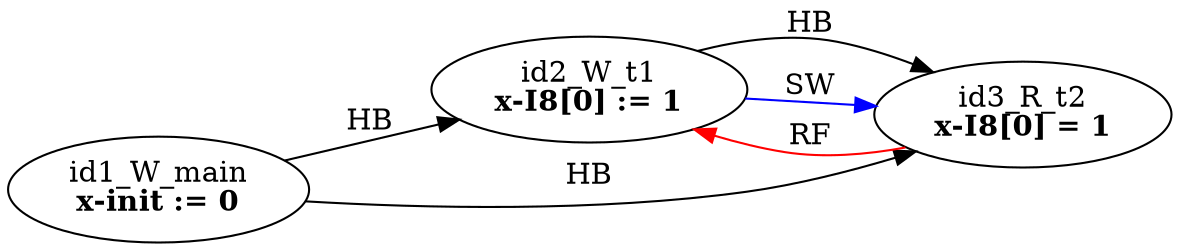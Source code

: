 digraph memory_model {
rankdir=LR;
splines=true; esep=0.5;
id1_W_main -> id2_W_t1 [label = "HB", color="black"];
id1_W_main -> id3_R_t2 [label = "HB", color="black"];
id2_W_t1 -> id3_R_t2 [label = "HB", color="black"];
id3_R_t2 -> id2_W_t1 [label = "RF", color="red"];
id2_W_t1 -> id3_R_t2 [label = "SW", color="blue"];
id1_W_main [label=<id1_W_main<br/><B>x-init := 0</B>>, pos="2.5,2!"]
id2_W_t1 [label=<id2_W_t1<br/><B>x-I8[0] := 1</B>>, pos="0,0!"]
id3_R_t2 [label=<id3_R_t2<br/><B>x-I8[0] = 1</B>>, pos="5,0!"]
}